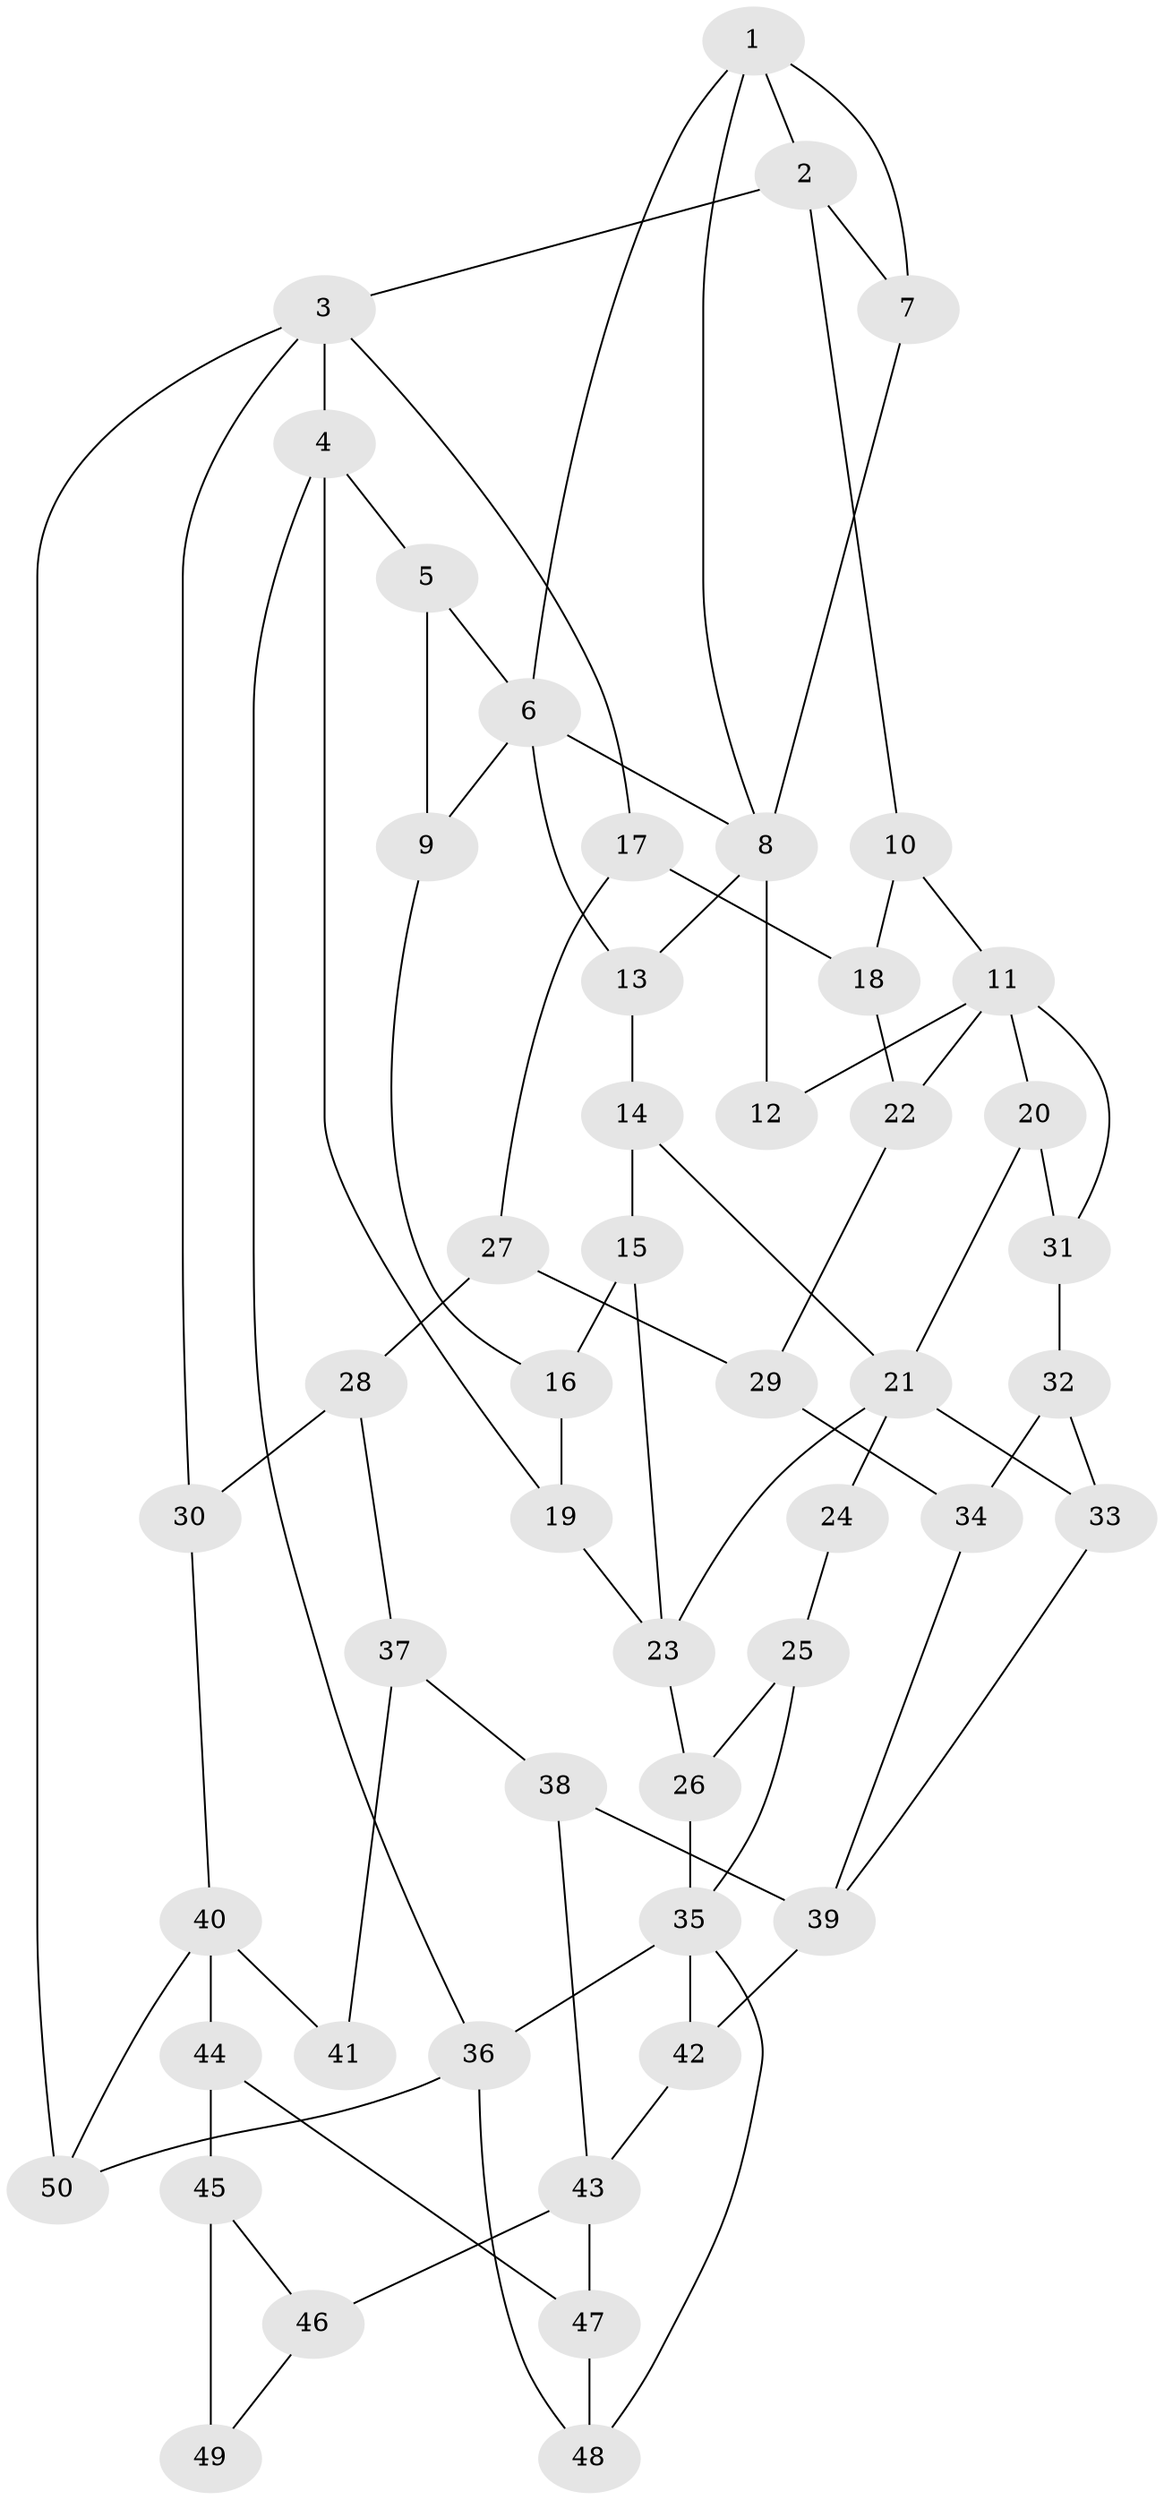 // original degree distribution, {3: 0.03, 4: 0.22, 6: 0.22, 5: 0.53}
// Generated by graph-tools (version 1.1) at 2025/38/03/09/25 02:38:39]
// undirected, 50 vertices, 83 edges
graph export_dot {
graph [start="1"]
  node [color=gray90,style=filled];
  1;
  2;
  3;
  4;
  5;
  6;
  7;
  8;
  9;
  10;
  11;
  12;
  13;
  14;
  15;
  16;
  17;
  18;
  19;
  20;
  21;
  22;
  23;
  24;
  25;
  26;
  27;
  28;
  29;
  30;
  31;
  32;
  33;
  34;
  35;
  36;
  37;
  38;
  39;
  40;
  41;
  42;
  43;
  44;
  45;
  46;
  47;
  48;
  49;
  50;
  1 -- 2 [weight=1.0];
  1 -- 6 [weight=1.0];
  1 -- 7 [weight=1.0];
  1 -- 8 [weight=1.0];
  2 -- 3 [weight=2.0];
  2 -- 7 [weight=1.0];
  2 -- 10 [weight=1.0];
  3 -- 4 [weight=1.0];
  3 -- 17 [weight=1.0];
  3 -- 30 [weight=1.0];
  3 -- 50 [weight=2.0];
  4 -- 5 [weight=1.0];
  4 -- 19 [weight=1.0];
  4 -- 36 [weight=1.0];
  5 -- 6 [weight=1.0];
  5 -- 9 [weight=2.0];
  6 -- 8 [weight=1.0];
  6 -- 9 [weight=1.0];
  6 -- 13 [weight=1.0];
  7 -- 8 [weight=1.0];
  8 -- 12 [weight=2.0];
  8 -- 13 [weight=1.0];
  9 -- 16 [weight=1.0];
  10 -- 11 [weight=1.0];
  10 -- 18 [weight=1.0];
  11 -- 12 [weight=2.0];
  11 -- 20 [weight=1.0];
  11 -- 22 [weight=1.0];
  11 -- 31 [weight=1.0];
  13 -- 14 [weight=1.0];
  14 -- 15 [weight=1.0];
  14 -- 21 [weight=1.0];
  15 -- 16 [weight=1.0];
  15 -- 23 [weight=1.0];
  16 -- 19 [weight=1.0];
  17 -- 18 [weight=1.0];
  17 -- 27 [weight=1.0];
  18 -- 22 [weight=1.0];
  19 -- 23 [weight=1.0];
  20 -- 21 [weight=1.0];
  20 -- 31 [weight=1.0];
  21 -- 23 [weight=1.0];
  21 -- 24 [weight=2.0];
  21 -- 33 [weight=1.0];
  22 -- 29 [weight=1.0];
  23 -- 26 [weight=1.0];
  24 -- 25 [weight=1.0];
  25 -- 26 [weight=1.0];
  25 -- 35 [weight=1.0];
  26 -- 35 [weight=1.0];
  27 -- 28 [weight=4.0];
  27 -- 29 [weight=1.0];
  28 -- 30 [weight=1.0];
  28 -- 37 [weight=1.0];
  29 -- 34 [weight=1.0];
  30 -- 40 [weight=1.0];
  31 -- 32 [weight=1.0];
  32 -- 33 [weight=1.0];
  32 -- 34 [weight=1.0];
  33 -- 39 [weight=1.0];
  34 -- 39 [weight=1.0];
  35 -- 36 [weight=1.0];
  35 -- 42 [weight=2.0];
  35 -- 48 [weight=1.0];
  36 -- 48 [weight=1.0];
  36 -- 50 [weight=1.0];
  37 -- 38 [weight=1.0];
  37 -- 41 [weight=1.0];
  38 -- 39 [weight=1.0];
  38 -- 43 [weight=1.0];
  39 -- 42 [weight=2.0];
  40 -- 41 [weight=2.0];
  40 -- 44 [weight=2.0];
  40 -- 50 [weight=1.0];
  42 -- 43 [weight=1.0];
  43 -- 46 [weight=2.0];
  43 -- 47 [weight=2.0];
  44 -- 45 [weight=2.0];
  44 -- 47 [weight=1.0];
  45 -- 46 [weight=1.0];
  45 -- 49 [weight=3.0];
  46 -- 49 [weight=1.0];
  47 -- 48 [weight=1.0];
}
